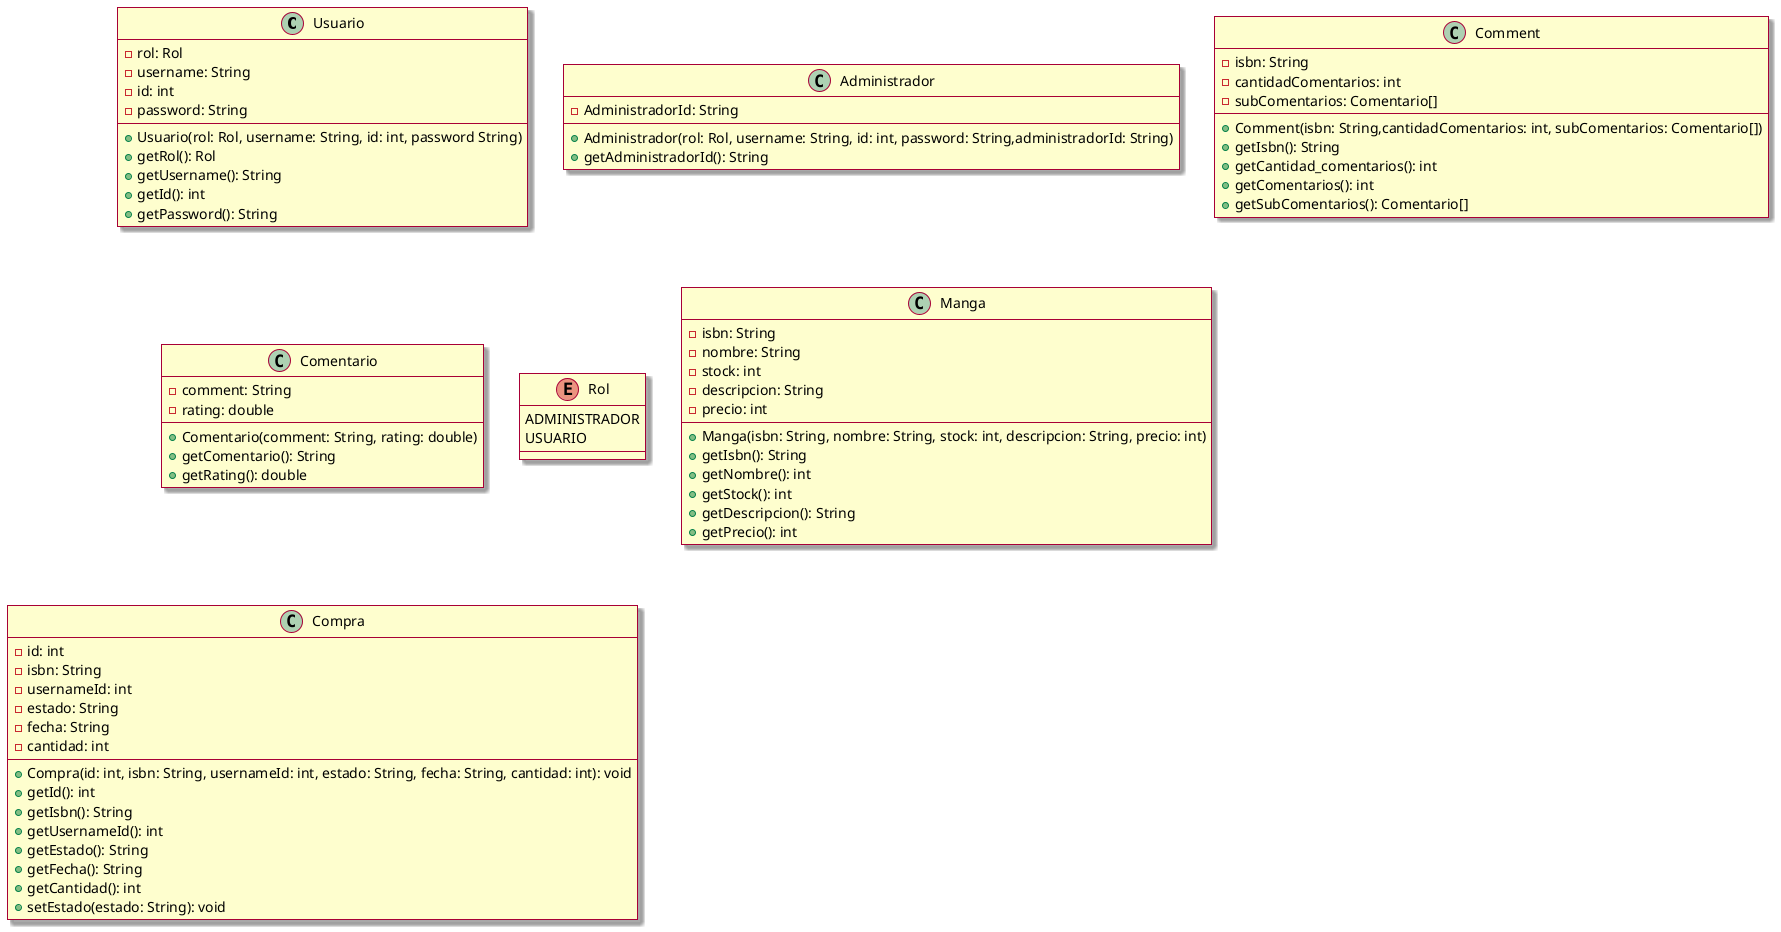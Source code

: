 @startuml

skin rose

class Usuario{
    - rol: Rol
    - username: String
    - id: int
    - password: String
    +Usuario(rol: Rol, username: String, id: int, password String)
    +getRol(): Rol
    +getUsername(): String
    +getId(): int
    +getPassword(): String
}

class Administrador{
    - AdministradorId: String
    + Administrador(rol: Rol, username: String, id: int, password: String,administradorId: String)
    + getAdministradorId(): String
}

class Comment{
    - isbn: String
    - cantidadComentarios: int
    - subComentarios: Comentario[]
    + Comment(isbn: String,cantidadComentarios: int, subComentarios: Comentario[])
    + getIsbn(): String
    + getCantidad_comentarios(): int
    + getComentarios(): int
    + getSubComentarios(): Comentario[]
}

class Comentario{
    - comment: String
    - rating: double
    + Comentario(comment: String, rating: double)
    + getComentario(): String
    + getRating(): double
}

enum Rol{
    ADMINISTRADOR
    USUARIO
}

class Manga{
    - isbn: String
    - nombre: String
    - stock: int
    - descripcion: String
    - precio: int
    + Manga(isbn: String, nombre: String, stock: int, descripcion: String, precio: int)
    + getIsbn(): String
    + getNombre(): int
    + getStock(): int
    + getDescripcion(): String
    + getPrecio(): int
}

class Compra{
    - id: int
    - isbn: String
    - usernameId: int
    - estado: String
    - fecha: String
    - cantidad: int

    + Compra(id: int, isbn: String, usernameId: int, estado: String, fecha: String, cantidad: int): void
    + getId(): int
    + getIsbn(): String
    + getUsernameId(): int
    + getEstado(): String
    + getFecha(): String
    + getCantidad(): int
    + setEstado(estado: String): void
}
@enduml